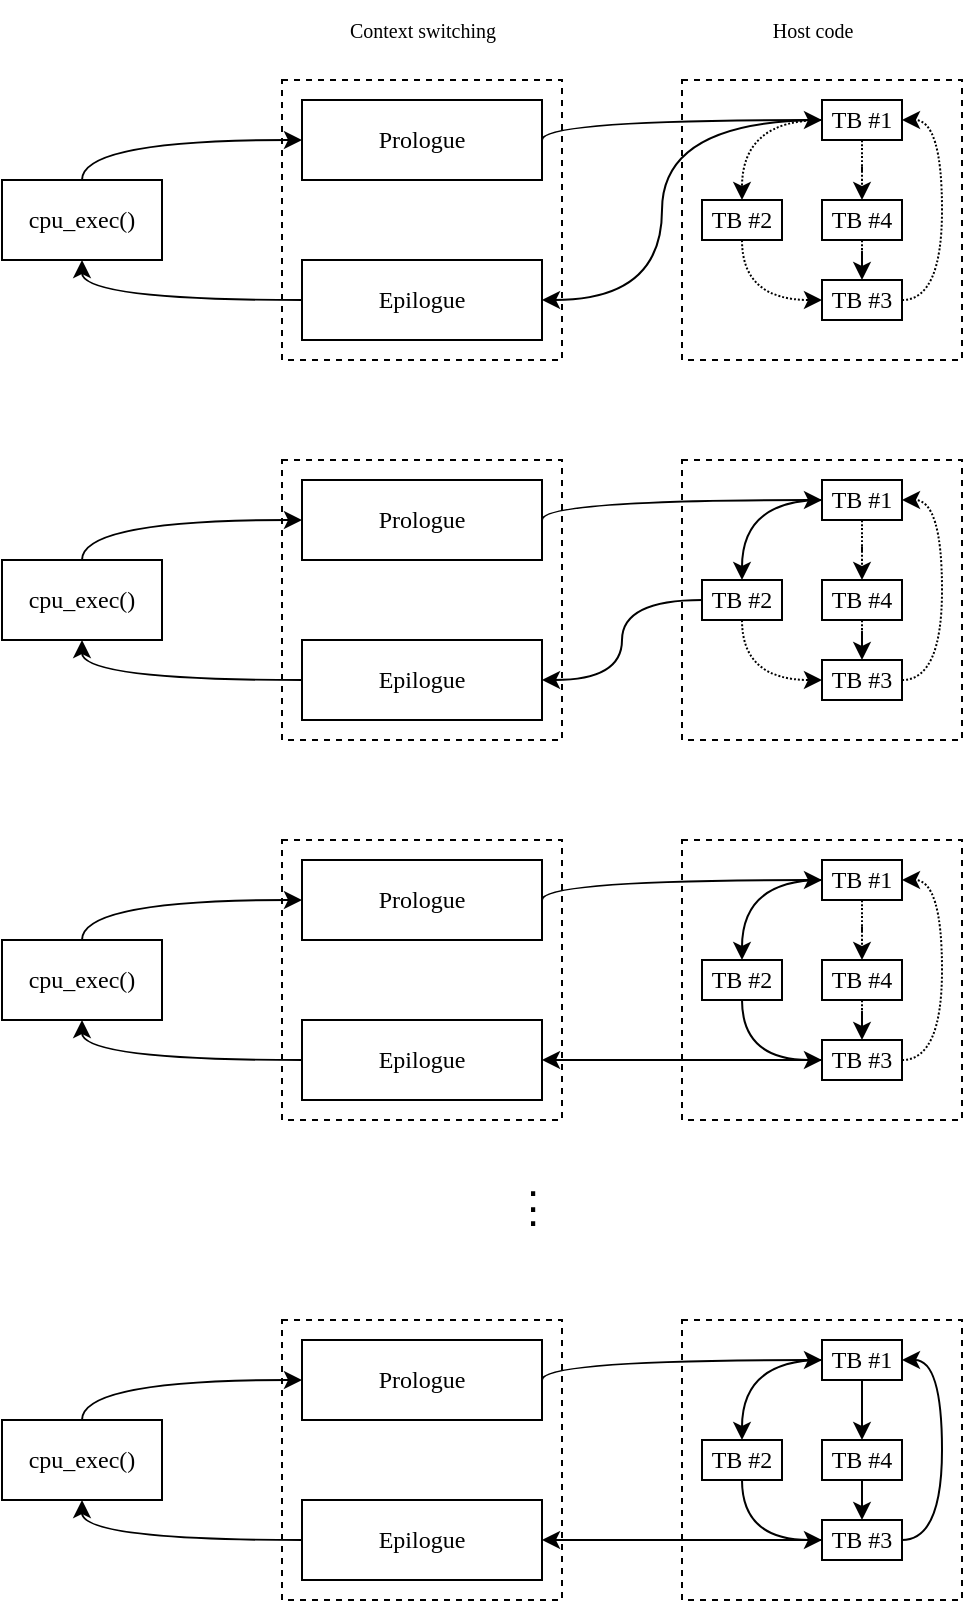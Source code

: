 <mxfile version="20.7.4" type="device"><diagram id="XaZT1es9LFShU4Bea2EK" name="Page-1"><mxGraphModel dx="963" dy="597" grid="1" gridSize="10" guides="1" tooltips="1" connect="1" arrows="1" fold="1" page="1" pageScale="1" pageWidth="850" pageHeight="1100" math="0" shadow="0"><root><mxCell id="0"/><mxCell id="1" parent="0"/><mxCell id="2zuaIhMcvnCINhEDlVPg-7" value="" style="rounded=0;whiteSpace=wrap;html=1;fontSize=10;fillColor=none;dashed=1;labelBackgroundColor=none;" vertex="1" parent="1"><mxGeometry x="140" y="40" width="140" height="140" as="geometry"/></mxCell><mxCell id="2zuaIhMcvnCINhEDlVPg-8" value="" style="rounded=0;whiteSpace=wrap;html=1;fontSize=10;fillColor=none;dashed=1;labelBackgroundColor=none;" vertex="1" parent="1"><mxGeometry x="340" y="40" width="140" height="140" as="geometry"/></mxCell><mxCell id="2zuaIhMcvnCINhEDlVPg-14" style="edgeStyle=orthogonalEdgeStyle;orthogonalLoop=1;jettySize=auto;html=1;fontFamily=Computer modern;fontSource=https%3A%2F%2Ffonts.googleapis.com%2Fcss%3Ffamily%3DComputer%2Bmodern;fontSize=10;entryX=0;entryY=0.5;entryDx=0;entryDy=0;curved=1;labelBackgroundColor=none;fontColor=default;" edge="1" parent="1" source="2zuaIhMcvnCINhEDlVPg-1" target="2zuaIhMcvnCINhEDlVPg-3"><mxGeometry relative="1" as="geometry"><mxPoint x="40" y="50" as="targetPoint"/><Array as="points"><mxPoint x="40" y="70"/></Array></mxGeometry></mxCell><mxCell id="2zuaIhMcvnCINhEDlVPg-1" value="cpu_exec()" style="rounded=0;whiteSpace=wrap;html=1;fontFamily=Computer modern;fontSource=https%3A%2F%2Ffonts.googleapis.com%2Fcss%3Ffamily%3DComputer%2Bmodern;labelBackgroundColor=none;" vertex="1" parent="1"><mxGeometry y="90" width="80" height="40" as="geometry"/></mxCell><mxCell id="2zuaIhMcvnCINhEDlVPg-36" style="edgeStyle=orthogonalEdgeStyle;orthogonalLoop=1;jettySize=auto;html=1;entryX=0;entryY=0.5;entryDx=0;entryDy=0;curved=1;exitX=1;exitY=0.5;exitDx=0;exitDy=0;" edge="1" parent="1" source="2zuaIhMcvnCINhEDlVPg-3" target="2zuaIhMcvnCINhEDlVPg-18"><mxGeometry relative="1" as="geometry"><Array as="points"><mxPoint x="270" y="60"/></Array></mxGeometry></mxCell><mxCell id="2zuaIhMcvnCINhEDlVPg-3" value="Prologue" style="rounded=0;whiteSpace=wrap;html=1;fontFamily=Computer modern;fontSource=https%3A%2F%2Ffonts.googleapis.com%2Fcss%3Ffamily%3DComputer%2Bmodern;labelBackgroundColor=none;" vertex="1" parent="1"><mxGeometry x="150" y="50" width="120" height="40" as="geometry"/></mxCell><mxCell id="2zuaIhMcvnCINhEDlVPg-15" style="edgeStyle=orthogonalEdgeStyle;curved=1;orthogonalLoop=1;jettySize=auto;html=1;entryX=0.5;entryY=1;entryDx=0;entryDy=0;fontFamily=Computer modern;fontSource=https%3A%2F%2Ffonts.googleapis.com%2Fcss%3Ffamily%3DComputer%2Bmodern;fontSize=10;labelBackgroundColor=none;fontColor=default;" edge="1" parent="1" source="2zuaIhMcvnCINhEDlVPg-4" target="2zuaIhMcvnCINhEDlVPg-1"><mxGeometry relative="1" as="geometry"/></mxCell><mxCell id="2zuaIhMcvnCINhEDlVPg-4" value="Epilogue" style="rounded=0;whiteSpace=wrap;html=1;fontFamily=Computer modern;fontSource=https%3A%2F%2Ffonts.googleapis.com%2Fcss%3Ffamily%3DComputer%2Bmodern;labelBackgroundColor=none;" vertex="1" parent="1"><mxGeometry x="150" y="130" width="120" height="40" as="geometry"/></mxCell><mxCell id="2zuaIhMcvnCINhEDlVPg-10" value="Context switching" style="text;html=1;align=center;verticalAlign=middle;resizable=0;points=[];autosize=1;strokeColor=none;fillColor=none;fontSize=10;fontFamily=Computer modern;labelBackgroundColor=none;" vertex="1" parent="1"><mxGeometry x="160" width="100" height="30" as="geometry"/></mxCell><mxCell id="2zuaIhMcvnCINhEDlVPg-11" value="Host code" style="text;html=1;align=center;verticalAlign=middle;resizable=0;points=[];autosize=1;strokeColor=none;fillColor=none;fontSize=10;fontFamily=Computer modern;labelBackgroundColor=none;" vertex="1" parent="1"><mxGeometry x="375" width="60" height="30" as="geometry"/></mxCell><mxCell id="2zuaIhMcvnCINhEDlVPg-25" style="edgeStyle=orthogonalEdgeStyle;curved=1;orthogonalLoop=1;jettySize=auto;html=1;fontFamily=Computer modern;fontSource=https%3A%2F%2Ffonts.googleapis.com%2Fcss%3Ffamily%3DComputer%2Bmodern;fontSize=10;dashed=1;dashPattern=1 1;labelBackgroundColor=none;fontColor=default;" edge="1" parent="1" source="2zuaIhMcvnCINhEDlVPg-18" target="2zuaIhMcvnCINhEDlVPg-22"><mxGeometry relative="1" as="geometry"/></mxCell><mxCell id="2zuaIhMcvnCINhEDlVPg-29" style="edgeStyle=orthogonalEdgeStyle;curved=1;orthogonalLoop=1;jettySize=auto;html=1;entryX=0.5;entryY=0;entryDx=0;entryDy=0;fontFamily=Computer modern;fontSource=https%3A%2F%2Ffonts.googleapis.com%2Fcss%3Ffamily%3DComputer%2Bmodern;fontSize=10;dashed=1;dashPattern=1 1;labelBackgroundColor=none;fontColor=default;" edge="1" parent="1" source="2zuaIhMcvnCINhEDlVPg-18" target="2zuaIhMcvnCINhEDlVPg-23"><mxGeometry relative="1" as="geometry"/></mxCell><mxCell id="2zuaIhMcvnCINhEDlVPg-37" style="edgeStyle=orthogonalEdgeStyle;curved=1;orthogonalLoop=1;jettySize=auto;html=1;entryX=1;entryY=0.5;entryDx=0;entryDy=0;" edge="1" parent="1" source="2zuaIhMcvnCINhEDlVPg-18" target="2zuaIhMcvnCINhEDlVPg-4"><mxGeometry relative="1" as="geometry"><Array as="points"><mxPoint x="330" y="60"/><mxPoint x="330" y="150"/></Array></mxGeometry></mxCell><mxCell id="2zuaIhMcvnCINhEDlVPg-18" value="TB #1" style="rounded=0;whiteSpace=wrap;html=1;fontFamily=Computer modern;fontSource=https%3A%2F%2Ffonts.googleapis.com%2Fcss%3Ffamily%3DComputer%2Bmodern;labelBackgroundColor=none;" vertex="1" parent="1"><mxGeometry x="410" y="50" width="40" height="20" as="geometry"/></mxCell><mxCell id="2zuaIhMcvnCINhEDlVPg-27" style="edgeStyle=orthogonalEdgeStyle;curved=1;orthogonalLoop=1;jettySize=auto;html=1;entryX=0;entryY=0.5;entryDx=0;entryDy=0;fontFamily=Computer modern;fontSource=https%3A%2F%2Ffonts.googleapis.com%2Fcss%3Ffamily%3DComputer%2Bmodern;fontSize=10;exitX=0.5;exitY=1;exitDx=0;exitDy=0;dashed=1;dashPattern=1 1;labelBackgroundColor=none;fontColor=default;" edge="1" parent="1" source="2zuaIhMcvnCINhEDlVPg-22" target="2zuaIhMcvnCINhEDlVPg-24"><mxGeometry relative="1" as="geometry"/></mxCell><mxCell id="2zuaIhMcvnCINhEDlVPg-22" value="TB #2" style="rounded=0;whiteSpace=wrap;html=1;fontFamily=Computer modern;fontSource=https%3A%2F%2Ffonts.googleapis.com%2Fcss%3Ffamily%3DComputer%2Bmodern;labelBackgroundColor=none;" vertex="1" parent="1"><mxGeometry x="350" y="100" width="40" height="20" as="geometry"/></mxCell><mxCell id="2zuaIhMcvnCINhEDlVPg-30" style="edgeStyle=orthogonalEdgeStyle;curved=1;orthogonalLoop=1;jettySize=auto;html=1;entryX=0.5;entryY=0;entryDx=0;entryDy=0;fontFamily=Computer modern;fontSource=https%3A%2F%2Ffonts.googleapis.com%2Fcss%3Ffamily%3DComputer%2Bmodern;fontSize=10;dashed=1;dashPattern=1 1;labelBackgroundColor=none;fontColor=default;" edge="1" parent="1" source="2zuaIhMcvnCINhEDlVPg-23" target="2zuaIhMcvnCINhEDlVPg-24"><mxGeometry relative="1" as="geometry"/></mxCell><mxCell id="2zuaIhMcvnCINhEDlVPg-23" value="TB #4" style="rounded=0;whiteSpace=wrap;html=1;fontFamily=Computer modern;fontSource=https%3A%2F%2Ffonts.googleapis.com%2Fcss%3Ffamily%3DComputer%2Bmodern;labelBackgroundColor=none;" vertex="1" parent="1"><mxGeometry x="410" y="100" width="40" height="20" as="geometry"/></mxCell><mxCell id="2zuaIhMcvnCINhEDlVPg-28" style="edgeStyle=orthogonalEdgeStyle;curved=1;orthogonalLoop=1;jettySize=auto;html=1;entryX=1;entryY=0.5;entryDx=0;entryDy=0;fontFamily=Computer modern;fontSource=https%3A%2F%2Ffonts.googleapis.com%2Fcss%3Ffamily%3DComputer%2Bmodern;fontSize=10;exitX=1;exitY=0.5;exitDx=0;exitDy=0;dashed=1;dashPattern=1 1;labelBackgroundColor=none;fontColor=default;" edge="1" parent="1" source="2zuaIhMcvnCINhEDlVPg-24" target="2zuaIhMcvnCINhEDlVPg-18"><mxGeometry relative="1" as="geometry"/></mxCell><mxCell id="2zuaIhMcvnCINhEDlVPg-24" value="TB #3" style="rounded=0;whiteSpace=wrap;html=1;fontFamily=Computer modern;fontSource=https%3A%2F%2Ffonts.googleapis.com%2Fcss%3Ffamily%3DComputer%2Bmodern;labelBackgroundColor=none;" vertex="1" parent="1"><mxGeometry x="410" y="140" width="40" height="20" as="geometry"/></mxCell><mxCell id="2zuaIhMcvnCINhEDlVPg-38" value="" style="rounded=0;whiteSpace=wrap;html=1;fontSize=10;fillColor=none;dashed=1;labelBackgroundColor=none;" vertex="1" parent="1"><mxGeometry x="140" y="230" width="140" height="140" as="geometry"/></mxCell><mxCell id="2zuaIhMcvnCINhEDlVPg-39" value="" style="rounded=0;whiteSpace=wrap;html=1;fontSize=10;fillColor=none;dashed=1;labelBackgroundColor=none;" vertex="1" parent="1"><mxGeometry x="340" y="230" width="140" height="140" as="geometry"/></mxCell><mxCell id="2zuaIhMcvnCINhEDlVPg-40" style="edgeStyle=orthogonalEdgeStyle;orthogonalLoop=1;jettySize=auto;html=1;fontFamily=Computer modern;fontSource=https%3A%2F%2Ffonts.googleapis.com%2Fcss%3Ffamily%3DComputer%2Bmodern;fontSize=10;entryX=0;entryY=0.5;entryDx=0;entryDy=0;curved=1;labelBackgroundColor=none;fontColor=default;" edge="1" parent="1" source="2zuaIhMcvnCINhEDlVPg-41" target="2zuaIhMcvnCINhEDlVPg-43"><mxGeometry relative="1" as="geometry"><mxPoint x="40" y="240" as="targetPoint"/><Array as="points"><mxPoint x="40" y="260"/></Array></mxGeometry></mxCell><mxCell id="2zuaIhMcvnCINhEDlVPg-41" value="cpu_exec()" style="rounded=0;whiteSpace=wrap;html=1;fontFamily=Computer modern;fontSource=https%3A%2F%2Ffonts.googleapis.com%2Fcss%3Ffamily%3DComputer%2Bmodern;labelBackgroundColor=none;" vertex="1" parent="1"><mxGeometry y="280" width="80" height="40" as="geometry"/></mxCell><mxCell id="2zuaIhMcvnCINhEDlVPg-42" style="edgeStyle=orthogonalEdgeStyle;orthogonalLoop=1;jettySize=auto;html=1;entryX=0;entryY=0.5;entryDx=0;entryDy=0;curved=1;exitX=1;exitY=0.5;exitDx=0;exitDy=0;" edge="1" parent="1" source="2zuaIhMcvnCINhEDlVPg-43" target="2zuaIhMcvnCINhEDlVPg-51"><mxGeometry relative="1" as="geometry"><Array as="points"><mxPoint x="270" y="250"/></Array></mxGeometry></mxCell><mxCell id="2zuaIhMcvnCINhEDlVPg-43" value="Prologue" style="rounded=0;whiteSpace=wrap;html=1;fontFamily=Computer modern;fontSource=https%3A%2F%2Ffonts.googleapis.com%2Fcss%3Ffamily%3DComputer%2Bmodern;labelBackgroundColor=none;" vertex="1" parent="1"><mxGeometry x="150" y="240" width="120" height="40" as="geometry"/></mxCell><mxCell id="2zuaIhMcvnCINhEDlVPg-44" style="edgeStyle=orthogonalEdgeStyle;curved=1;orthogonalLoop=1;jettySize=auto;html=1;entryX=0.5;entryY=1;entryDx=0;entryDy=0;fontFamily=Computer modern;fontSource=https%3A%2F%2Ffonts.googleapis.com%2Fcss%3Ffamily%3DComputer%2Bmodern;fontSize=10;labelBackgroundColor=none;fontColor=default;" edge="1" parent="1" source="2zuaIhMcvnCINhEDlVPg-45" target="2zuaIhMcvnCINhEDlVPg-41"><mxGeometry relative="1" as="geometry"/></mxCell><mxCell id="2zuaIhMcvnCINhEDlVPg-45" value="Epilogue" style="rounded=0;whiteSpace=wrap;html=1;fontFamily=Computer modern;fontSource=https%3A%2F%2Ffonts.googleapis.com%2Fcss%3Ffamily%3DComputer%2Bmodern;labelBackgroundColor=none;" vertex="1" parent="1"><mxGeometry x="150" y="320" width="120" height="40" as="geometry"/></mxCell><mxCell id="2zuaIhMcvnCINhEDlVPg-48" style="edgeStyle=orthogonalEdgeStyle;curved=1;orthogonalLoop=1;jettySize=auto;html=1;fontFamily=Computer modern;fontSource=https%3A%2F%2Ffonts.googleapis.com%2Fcss%3Ffamily%3DComputer%2Bmodern;fontSize=10;labelBackgroundColor=none;fontColor=default;" edge="1" parent="1" source="2zuaIhMcvnCINhEDlVPg-51" target="2zuaIhMcvnCINhEDlVPg-53"><mxGeometry relative="1" as="geometry"/></mxCell><mxCell id="2zuaIhMcvnCINhEDlVPg-49" style="edgeStyle=orthogonalEdgeStyle;curved=1;orthogonalLoop=1;jettySize=auto;html=1;entryX=0.5;entryY=0;entryDx=0;entryDy=0;fontFamily=Computer modern;fontSource=https%3A%2F%2Ffonts.googleapis.com%2Fcss%3Ffamily%3DComputer%2Bmodern;fontSize=10;dashed=1;dashPattern=1 1;labelBackgroundColor=none;fontColor=default;" edge="1" parent="1" source="2zuaIhMcvnCINhEDlVPg-51" target="2zuaIhMcvnCINhEDlVPg-55"><mxGeometry relative="1" as="geometry"/></mxCell><mxCell id="2zuaIhMcvnCINhEDlVPg-50" style="edgeStyle=orthogonalEdgeStyle;curved=1;orthogonalLoop=1;jettySize=auto;html=1;entryX=1;entryY=0.5;entryDx=0;entryDy=0;exitX=0;exitY=0.5;exitDx=0;exitDy=0;" edge="1" parent="1" source="2zuaIhMcvnCINhEDlVPg-53" target="2zuaIhMcvnCINhEDlVPg-45"><mxGeometry relative="1" as="geometry"/></mxCell><mxCell id="2zuaIhMcvnCINhEDlVPg-51" value="TB #1" style="rounded=0;whiteSpace=wrap;html=1;fontFamily=Computer modern;fontSource=https%3A%2F%2Ffonts.googleapis.com%2Fcss%3Ffamily%3DComputer%2Bmodern;labelBackgroundColor=none;" vertex="1" parent="1"><mxGeometry x="410" y="240" width="40" height="20" as="geometry"/></mxCell><mxCell id="2zuaIhMcvnCINhEDlVPg-52" style="edgeStyle=orthogonalEdgeStyle;curved=1;orthogonalLoop=1;jettySize=auto;html=1;entryX=0;entryY=0.5;entryDx=0;entryDy=0;fontFamily=Computer modern;fontSource=https%3A%2F%2Ffonts.googleapis.com%2Fcss%3Ffamily%3DComputer%2Bmodern;fontSize=10;exitX=0.5;exitY=1;exitDx=0;exitDy=0;dashed=1;dashPattern=1 1;labelBackgroundColor=none;fontColor=default;" edge="1" parent="1" source="2zuaIhMcvnCINhEDlVPg-53" target="2zuaIhMcvnCINhEDlVPg-57"><mxGeometry relative="1" as="geometry"/></mxCell><mxCell id="2zuaIhMcvnCINhEDlVPg-53" value="TB #2" style="rounded=0;whiteSpace=wrap;html=1;fontFamily=Computer modern;fontSource=https%3A%2F%2Ffonts.googleapis.com%2Fcss%3Ffamily%3DComputer%2Bmodern;labelBackgroundColor=none;" vertex="1" parent="1"><mxGeometry x="350" y="290" width="40" height="20" as="geometry"/></mxCell><mxCell id="2zuaIhMcvnCINhEDlVPg-54" style="edgeStyle=orthogonalEdgeStyle;curved=1;orthogonalLoop=1;jettySize=auto;html=1;entryX=0.5;entryY=0;entryDx=0;entryDy=0;fontFamily=Computer modern;fontSource=https%3A%2F%2Ffonts.googleapis.com%2Fcss%3Ffamily%3DComputer%2Bmodern;fontSize=10;dashed=1;dashPattern=1 1;labelBackgroundColor=none;fontColor=default;" edge="1" parent="1" source="2zuaIhMcvnCINhEDlVPg-55" target="2zuaIhMcvnCINhEDlVPg-57"><mxGeometry relative="1" as="geometry"/></mxCell><mxCell id="2zuaIhMcvnCINhEDlVPg-55" value="TB #4" style="rounded=0;whiteSpace=wrap;html=1;fontFamily=Computer modern;fontSource=https%3A%2F%2Ffonts.googleapis.com%2Fcss%3Ffamily%3DComputer%2Bmodern;labelBackgroundColor=none;" vertex="1" parent="1"><mxGeometry x="410" y="290" width="40" height="20" as="geometry"/></mxCell><mxCell id="2zuaIhMcvnCINhEDlVPg-56" style="edgeStyle=orthogonalEdgeStyle;curved=1;orthogonalLoop=1;jettySize=auto;html=1;entryX=1;entryY=0.5;entryDx=0;entryDy=0;fontFamily=Computer modern;fontSource=https%3A%2F%2Ffonts.googleapis.com%2Fcss%3Ffamily%3DComputer%2Bmodern;fontSize=10;exitX=1;exitY=0.5;exitDx=0;exitDy=0;dashed=1;dashPattern=1 1;labelBackgroundColor=none;fontColor=default;" edge="1" parent="1" source="2zuaIhMcvnCINhEDlVPg-57" target="2zuaIhMcvnCINhEDlVPg-51"><mxGeometry relative="1" as="geometry"/></mxCell><mxCell id="2zuaIhMcvnCINhEDlVPg-57" value="TB #3" style="rounded=0;whiteSpace=wrap;html=1;fontFamily=Computer modern;fontSource=https%3A%2F%2Ffonts.googleapis.com%2Fcss%3Ffamily%3DComputer%2Bmodern;labelBackgroundColor=none;" vertex="1" parent="1"><mxGeometry x="410" y="330" width="40" height="20" as="geometry"/></mxCell><mxCell id="2zuaIhMcvnCINhEDlVPg-58" value="" style="rounded=0;whiteSpace=wrap;html=1;fontSize=10;fillColor=none;dashed=1;labelBackgroundColor=none;" vertex="1" parent="1"><mxGeometry x="140" y="420" width="140" height="140" as="geometry"/></mxCell><mxCell id="2zuaIhMcvnCINhEDlVPg-59" value="" style="rounded=0;whiteSpace=wrap;html=1;fontSize=10;fillColor=none;dashed=1;labelBackgroundColor=none;" vertex="1" parent="1"><mxGeometry x="340" y="420" width="140" height="140" as="geometry"/></mxCell><mxCell id="2zuaIhMcvnCINhEDlVPg-60" style="edgeStyle=orthogonalEdgeStyle;orthogonalLoop=1;jettySize=auto;html=1;fontFamily=Computer modern;fontSource=https%3A%2F%2Ffonts.googleapis.com%2Fcss%3Ffamily%3DComputer%2Bmodern;fontSize=10;entryX=0;entryY=0.5;entryDx=0;entryDy=0;curved=1;labelBackgroundColor=none;fontColor=default;" edge="1" source="2zuaIhMcvnCINhEDlVPg-61" target="2zuaIhMcvnCINhEDlVPg-63" parent="1"><mxGeometry relative="1" as="geometry"><mxPoint x="40" y="430" as="targetPoint"/><Array as="points"><mxPoint x="40" y="450"/></Array></mxGeometry></mxCell><mxCell id="2zuaIhMcvnCINhEDlVPg-61" value="cpu_exec()" style="rounded=0;whiteSpace=wrap;html=1;fontFamily=Computer modern;fontSource=https%3A%2F%2Ffonts.googleapis.com%2Fcss%3Ffamily%3DComputer%2Bmodern;labelBackgroundColor=none;" vertex="1" parent="1"><mxGeometry y="470" width="80" height="40" as="geometry"/></mxCell><mxCell id="2zuaIhMcvnCINhEDlVPg-62" style="edgeStyle=orthogonalEdgeStyle;orthogonalLoop=1;jettySize=auto;html=1;entryX=0;entryY=0.5;entryDx=0;entryDy=0;curved=1;exitX=1;exitY=0.5;exitDx=0;exitDy=0;" edge="1" source="2zuaIhMcvnCINhEDlVPg-63" target="2zuaIhMcvnCINhEDlVPg-69" parent="1"><mxGeometry relative="1" as="geometry"><Array as="points"><mxPoint x="270" y="440"/></Array></mxGeometry></mxCell><mxCell id="2zuaIhMcvnCINhEDlVPg-63" value="Prologue" style="rounded=0;whiteSpace=wrap;html=1;fontFamily=Computer modern;fontSource=https%3A%2F%2Ffonts.googleapis.com%2Fcss%3Ffamily%3DComputer%2Bmodern;labelBackgroundColor=none;" vertex="1" parent="1"><mxGeometry x="150" y="430" width="120" height="40" as="geometry"/></mxCell><mxCell id="2zuaIhMcvnCINhEDlVPg-64" style="edgeStyle=orthogonalEdgeStyle;curved=1;orthogonalLoop=1;jettySize=auto;html=1;entryX=0.5;entryY=1;entryDx=0;entryDy=0;fontFamily=Computer modern;fontSource=https%3A%2F%2Ffonts.googleapis.com%2Fcss%3Ffamily%3DComputer%2Bmodern;fontSize=10;labelBackgroundColor=none;fontColor=default;" edge="1" source="2zuaIhMcvnCINhEDlVPg-65" target="2zuaIhMcvnCINhEDlVPg-61" parent="1"><mxGeometry relative="1" as="geometry"/></mxCell><mxCell id="2zuaIhMcvnCINhEDlVPg-65" value="Epilogue" style="rounded=0;whiteSpace=wrap;html=1;fontFamily=Computer modern;fontSource=https%3A%2F%2Ffonts.googleapis.com%2Fcss%3Ffamily%3DComputer%2Bmodern;labelBackgroundColor=none;" vertex="1" parent="1"><mxGeometry x="150" y="510" width="120" height="40" as="geometry"/></mxCell><mxCell id="2zuaIhMcvnCINhEDlVPg-66" style="edgeStyle=orthogonalEdgeStyle;curved=1;orthogonalLoop=1;jettySize=auto;html=1;fontFamily=Computer modern;fontSource=https%3A%2F%2Ffonts.googleapis.com%2Fcss%3Ffamily%3DComputer%2Bmodern;fontSize=10;labelBackgroundColor=none;fontColor=default;" edge="1" source="2zuaIhMcvnCINhEDlVPg-69" target="2zuaIhMcvnCINhEDlVPg-71" parent="1"><mxGeometry relative="1" as="geometry"/></mxCell><mxCell id="2zuaIhMcvnCINhEDlVPg-67" style="edgeStyle=orthogonalEdgeStyle;curved=1;orthogonalLoop=1;jettySize=auto;html=1;entryX=0.5;entryY=0;entryDx=0;entryDy=0;fontFamily=Computer modern;fontSource=https%3A%2F%2Ffonts.googleapis.com%2Fcss%3Ffamily%3DComputer%2Bmodern;fontSize=10;dashed=1;dashPattern=1 1;labelBackgroundColor=none;fontColor=default;" edge="1" source="2zuaIhMcvnCINhEDlVPg-69" target="2zuaIhMcvnCINhEDlVPg-73" parent="1"><mxGeometry relative="1" as="geometry"/></mxCell><mxCell id="2zuaIhMcvnCINhEDlVPg-68" style="edgeStyle=orthogonalEdgeStyle;curved=1;orthogonalLoop=1;jettySize=auto;html=1;entryX=1;entryY=0.5;entryDx=0;entryDy=0;exitX=0;exitY=0.5;exitDx=0;exitDy=0;" edge="1" source="2zuaIhMcvnCINhEDlVPg-75" target="2zuaIhMcvnCINhEDlVPg-65" parent="1"><mxGeometry relative="1" as="geometry"/></mxCell><mxCell id="2zuaIhMcvnCINhEDlVPg-69" value="TB #1" style="rounded=0;whiteSpace=wrap;html=1;fontFamily=Computer modern;fontSource=https%3A%2F%2Ffonts.googleapis.com%2Fcss%3Ffamily%3DComputer%2Bmodern;labelBackgroundColor=none;" vertex="1" parent="1"><mxGeometry x="410" y="430" width="40" height="20" as="geometry"/></mxCell><mxCell id="2zuaIhMcvnCINhEDlVPg-70" style="edgeStyle=orthogonalEdgeStyle;curved=1;orthogonalLoop=1;jettySize=auto;html=1;entryX=0;entryY=0.5;entryDx=0;entryDy=0;fontFamily=Computer modern;fontSource=https%3A%2F%2Ffonts.googleapis.com%2Fcss%3Ffamily%3DComputer%2Bmodern;fontSize=10;exitX=0.5;exitY=1;exitDx=0;exitDy=0;labelBackgroundColor=none;fontColor=default;" edge="1" source="2zuaIhMcvnCINhEDlVPg-71" target="2zuaIhMcvnCINhEDlVPg-75" parent="1"><mxGeometry relative="1" as="geometry"/></mxCell><mxCell id="2zuaIhMcvnCINhEDlVPg-71" value="TB #2" style="rounded=0;whiteSpace=wrap;html=1;fontFamily=Computer modern;fontSource=https%3A%2F%2Ffonts.googleapis.com%2Fcss%3Ffamily%3DComputer%2Bmodern;labelBackgroundColor=none;" vertex="1" parent="1"><mxGeometry x="350" y="480" width="40" height="20" as="geometry"/></mxCell><mxCell id="2zuaIhMcvnCINhEDlVPg-72" style="edgeStyle=orthogonalEdgeStyle;curved=1;orthogonalLoop=1;jettySize=auto;html=1;entryX=0.5;entryY=0;entryDx=0;entryDy=0;fontFamily=Computer modern;fontSource=https%3A%2F%2Ffonts.googleapis.com%2Fcss%3Ffamily%3DComputer%2Bmodern;fontSize=10;dashed=1;dashPattern=1 1;labelBackgroundColor=none;fontColor=default;" edge="1" source="2zuaIhMcvnCINhEDlVPg-73" target="2zuaIhMcvnCINhEDlVPg-75" parent="1"><mxGeometry relative="1" as="geometry"/></mxCell><mxCell id="2zuaIhMcvnCINhEDlVPg-73" value="TB #4" style="rounded=0;whiteSpace=wrap;html=1;fontFamily=Computer modern;fontSource=https%3A%2F%2Ffonts.googleapis.com%2Fcss%3Ffamily%3DComputer%2Bmodern;labelBackgroundColor=none;" vertex="1" parent="1"><mxGeometry x="410" y="480" width="40" height="20" as="geometry"/></mxCell><mxCell id="2zuaIhMcvnCINhEDlVPg-74" style="edgeStyle=orthogonalEdgeStyle;curved=1;orthogonalLoop=1;jettySize=auto;html=1;entryX=1;entryY=0.5;entryDx=0;entryDy=0;fontFamily=Computer modern;fontSource=https%3A%2F%2Ffonts.googleapis.com%2Fcss%3Ffamily%3DComputer%2Bmodern;fontSize=10;exitX=1;exitY=0.5;exitDx=0;exitDy=0;dashed=1;dashPattern=1 1;labelBackgroundColor=none;fontColor=default;" edge="1" source="2zuaIhMcvnCINhEDlVPg-75" target="2zuaIhMcvnCINhEDlVPg-69" parent="1"><mxGeometry relative="1" as="geometry"/></mxCell><mxCell id="2zuaIhMcvnCINhEDlVPg-75" value="TB #3" style="rounded=0;whiteSpace=wrap;html=1;fontFamily=Computer modern;fontSource=https%3A%2F%2Ffonts.googleapis.com%2Fcss%3Ffamily%3DComputer%2Bmodern;labelBackgroundColor=none;" vertex="1" parent="1"><mxGeometry x="410" y="520" width="40" height="20" as="geometry"/></mxCell><mxCell id="2zuaIhMcvnCINhEDlVPg-76" value="&lt;p style=&quot;line-height: 30%;&quot;&gt;&lt;font style=&quot;font-size: 22px;&quot;&gt;.&lt;br&gt;.&lt;br&gt;.&lt;/font&gt;&lt;br&gt;&lt;/p&gt;" style="text;html=1;align=center;verticalAlign=middle;resizable=0;points=[];autosize=1;strokeColor=none;fillColor=none;" vertex="1" parent="1"><mxGeometry x="250" y="570" width="30" height="60" as="geometry"/></mxCell><mxCell id="2zuaIhMcvnCINhEDlVPg-77" value="" style="rounded=0;whiteSpace=wrap;html=1;fontSize=10;fillColor=none;dashed=1;labelBackgroundColor=none;" vertex="1" parent="1"><mxGeometry x="140" y="660" width="140" height="140" as="geometry"/></mxCell><mxCell id="2zuaIhMcvnCINhEDlVPg-78" value="" style="rounded=0;whiteSpace=wrap;html=1;fontSize=10;fillColor=none;dashed=1;labelBackgroundColor=none;" vertex="1" parent="1"><mxGeometry x="340" y="660" width="140" height="140" as="geometry"/></mxCell><mxCell id="2zuaIhMcvnCINhEDlVPg-79" style="edgeStyle=orthogonalEdgeStyle;orthogonalLoop=1;jettySize=auto;html=1;fontFamily=Computer modern;fontSource=https%3A%2F%2Ffonts.googleapis.com%2Fcss%3Ffamily%3DComputer%2Bmodern;fontSize=10;entryX=0;entryY=0.5;entryDx=0;entryDy=0;curved=1;labelBackgroundColor=none;fontColor=default;" edge="1" parent="1" source="2zuaIhMcvnCINhEDlVPg-80" target="2zuaIhMcvnCINhEDlVPg-82"><mxGeometry relative="1" as="geometry"><mxPoint x="40" y="670" as="targetPoint"/><Array as="points"><mxPoint x="40" y="690"/></Array></mxGeometry></mxCell><mxCell id="2zuaIhMcvnCINhEDlVPg-80" value="cpu_exec()" style="rounded=0;whiteSpace=wrap;html=1;fontFamily=Computer modern;fontSource=https%3A%2F%2Ffonts.googleapis.com%2Fcss%3Ffamily%3DComputer%2Bmodern;labelBackgroundColor=none;" vertex="1" parent="1"><mxGeometry y="710" width="80" height="40" as="geometry"/></mxCell><mxCell id="2zuaIhMcvnCINhEDlVPg-81" style="edgeStyle=orthogonalEdgeStyle;orthogonalLoop=1;jettySize=auto;html=1;entryX=0;entryY=0.5;entryDx=0;entryDy=0;curved=1;exitX=1;exitY=0.5;exitDx=0;exitDy=0;" edge="1" parent="1" source="2zuaIhMcvnCINhEDlVPg-82" target="2zuaIhMcvnCINhEDlVPg-88"><mxGeometry relative="1" as="geometry"><Array as="points"><mxPoint x="270" y="680"/></Array></mxGeometry></mxCell><mxCell id="2zuaIhMcvnCINhEDlVPg-82" value="Prologue" style="rounded=0;whiteSpace=wrap;html=1;fontFamily=Computer modern;fontSource=https%3A%2F%2Ffonts.googleapis.com%2Fcss%3Ffamily%3DComputer%2Bmodern;labelBackgroundColor=none;" vertex="1" parent="1"><mxGeometry x="150" y="670" width="120" height="40" as="geometry"/></mxCell><mxCell id="2zuaIhMcvnCINhEDlVPg-83" style="edgeStyle=orthogonalEdgeStyle;curved=1;orthogonalLoop=1;jettySize=auto;html=1;entryX=0.5;entryY=1;entryDx=0;entryDy=0;fontFamily=Computer modern;fontSource=https%3A%2F%2Ffonts.googleapis.com%2Fcss%3Ffamily%3DComputer%2Bmodern;fontSize=10;labelBackgroundColor=none;fontColor=default;" edge="1" parent="1" source="2zuaIhMcvnCINhEDlVPg-84" target="2zuaIhMcvnCINhEDlVPg-80"><mxGeometry relative="1" as="geometry"/></mxCell><mxCell id="2zuaIhMcvnCINhEDlVPg-84" value="Epilogue" style="rounded=0;whiteSpace=wrap;html=1;fontFamily=Computer modern;fontSource=https%3A%2F%2Ffonts.googleapis.com%2Fcss%3Ffamily%3DComputer%2Bmodern;labelBackgroundColor=none;" vertex="1" parent="1"><mxGeometry x="150" y="750" width="120" height="40" as="geometry"/></mxCell><mxCell id="2zuaIhMcvnCINhEDlVPg-85" style="edgeStyle=orthogonalEdgeStyle;curved=1;orthogonalLoop=1;jettySize=auto;html=1;fontFamily=Computer modern;fontSource=https%3A%2F%2Ffonts.googleapis.com%2Fcss%3Ffamily%3DComputer%2Bmodern;fontSize=10;labelBackgroundColor=none;fontColor=default;" edge="1" parent="1" source="2zuaIhMcvnCINhEDlVPg-88" target="2zuaIhMcvnCINhEDlVPg-90"><mxGeometry relative="1" as="geometry"/></mxCell><mxCell id="2zuaIhMcvnCINhEDlVPg-86" style="edgeStyle=orthogonalEdgeStyle;curved=1;orthogonalLoop=1;jettySize=auto;html=1;entryX=0.5;entryY=0;entryDx=0;entryDy=0;fontFamily=Computer modern;fontSource=https%3A%2F%2Ffonts.googleapis.com%2Fcss%3Ffamily%3DComputer%2Bmodern;fontSize=10;labelBackgroundColor=none;fontColor=default;" edge="1" parent="1" source="2zuaIhMcvnCINhEDlVPg-88" target="2zuaIhMcvnCINhEDlVPg-92"><mxGeometry relative="1" as="geometry"/></mxCell><mxCell id="2zuaIhMcvnCINhEDlVPg-87" style="edgeStyle=orthogonalEdgeStyle;curved=1;orthogonalLoop=1;jettySize=auto;html=1;entryX=1;entryY=0.5;entryDx=0;entryDy=0;exitX=0;exitY=0.5;exitDx=0;exitDy=0;" edge="1" parent="1" source="2zuaIhMcvnCINhEDlVPg-94" target="2zuaIhMcvnCINhEDlVPg-84"><mxGeometry relative="1" as="geometry"/></mxCell><mxCell id="2zuaIhMcvnCINhEDlVPg-88" value="TB #1" style="rounded=0;whiteSpace=wrap;html=1;fontFamily=Computer modern;fontSource=https%3A%2F%2Ffonts.googleapis.com%2Fcss%3Ffamily%3DComputer%2Bmodern;labelBackgroundColor=none;" vertex="1" parent="1"><mxGeometry x="410" y="670" width="40" height="20" as="geometry"/></mxCell><mxCell id="2zuaIhMcvnCINhEDlVPg-89" style="edgeStyle=orthogonalEdgeStyle;curved=1;orthogonalLoop=1;jettySize=auto;html=1;entryX=0;entryY=0.5;entryDx=0;entryDy=0;fontFamily=Computer modern;fontSource=https%3A%2F%2Ffonts.googleapis.com%2Fcss%3Ffamily%3DComputer%2Bmodern;fontSize=10;exitX=0.5;exitY=1;exitDx=0;exitDy=0;labelBackgroundColor=none;fontColor=default;" edge="1" parent="1" source="2zuaIhMcvnCINhEDlVPg-90" target="2zuaIhMcvnCINhEDlVPg-94"><mxGeometry relative="1" as="geometry"/></mxCell><mxCell id="2zuaIhMcvnCINhEDlVPg-90" value="TB #2" style="rounded=0;whiteSpace=wrap;html=1;fontFamily=Computer modern;fontSource=https%3A%2F%2Ffonts.googleapis.com%2Fcss%3Ffamily%3DComputer%2Bmodern;labelBackgroundColor=none;" vertex="1" parent="1"><mxGeometry x="350" y="720" width="40" height="20" as="geometry"/></mxCell><mxCell id="2zuaIhMcvnCINhEDlVPg-91" style="edgeStyle=orthogonalEdgeStyle;curved=1;orthogonalLoop=1;jettySize=auto;html=1;entryX=0.5;entryY=0;entryDx=0;entryDy=0;fontFamily=Computer modern;fontSource=https%3A%2F%2Ffonts.googleapis.com%2Fcss%3Ffamily%3DComputer%2Bmodern;fontSize=10;labelBackgroundColor=none;fontColor=default;" edge="1" parent="1" source="2zuaIhMcvnCINhEDlVPg-92" target="2zuaIhMcvnCINhEDlVPg-94"><mxGeometry relative="1" as="geometry"/></mxCell><mxCell id="2zuaIhMcvnCINhEDlVPg-92" value="TB #4" style="rounded=0;whiteSpace=wrap;html=1;fontFamily=Computer modern;fontSource=https%3A%2F%2Ffonts.googleapis.com%2Fcss%3Ffamily%3DComputer%2Bmodern;labelBackgroundColor=none;" vertex="1" parent="1"><mxGeometry x="410" y="720" width="40" height="20" as="geometry"/></mxCell><mxCell id="2zuaIhMcvnCINhEDlVPg-93" style="edgeStyle=orthogonalEdgeStyle;curved=1;orthogonalLoop=1;jettySize=auto;html=1;entryX=1;entryY=0.5;entryDx=0;entryDy=0;fontFamily=Computer modern;fontSource=https%3A%2F%2Ffonts.googleapis.com%2Fcss%3Ffamily%3DComputer%2Bmodern;fontSize=10;exitX=1;exitY=0.5;exitDx=0;exitDy=0;labelBackgroundColor=none;fontColor=default;" edge="1" parent="1" source="2zuaIhMcvnCINhEDlVPg-94" target="2zuaIhMcvnCINhEDlVPg-88"><mxGeometry relative="1" as="geometry"/></mxCell><mxCell id="2zuaIhMcvnCINhEDlVPg-94" value="TB #3" style="rounded=0;whiteSpace=wrap;html=1;fontFamily=Computer modern;fontSource=https%3A%2F%2Ffonts.googleapis.com%2Fcss%3Ffamily%3DComputer%2Bmodern;labelBackgroundColor=none;" vertex="1" parent="1"><mxGeometry x="410" y="760" width="40" height="20" as="geometry"/></mxCell></root></mxGraphModel></diagram></mxfile>